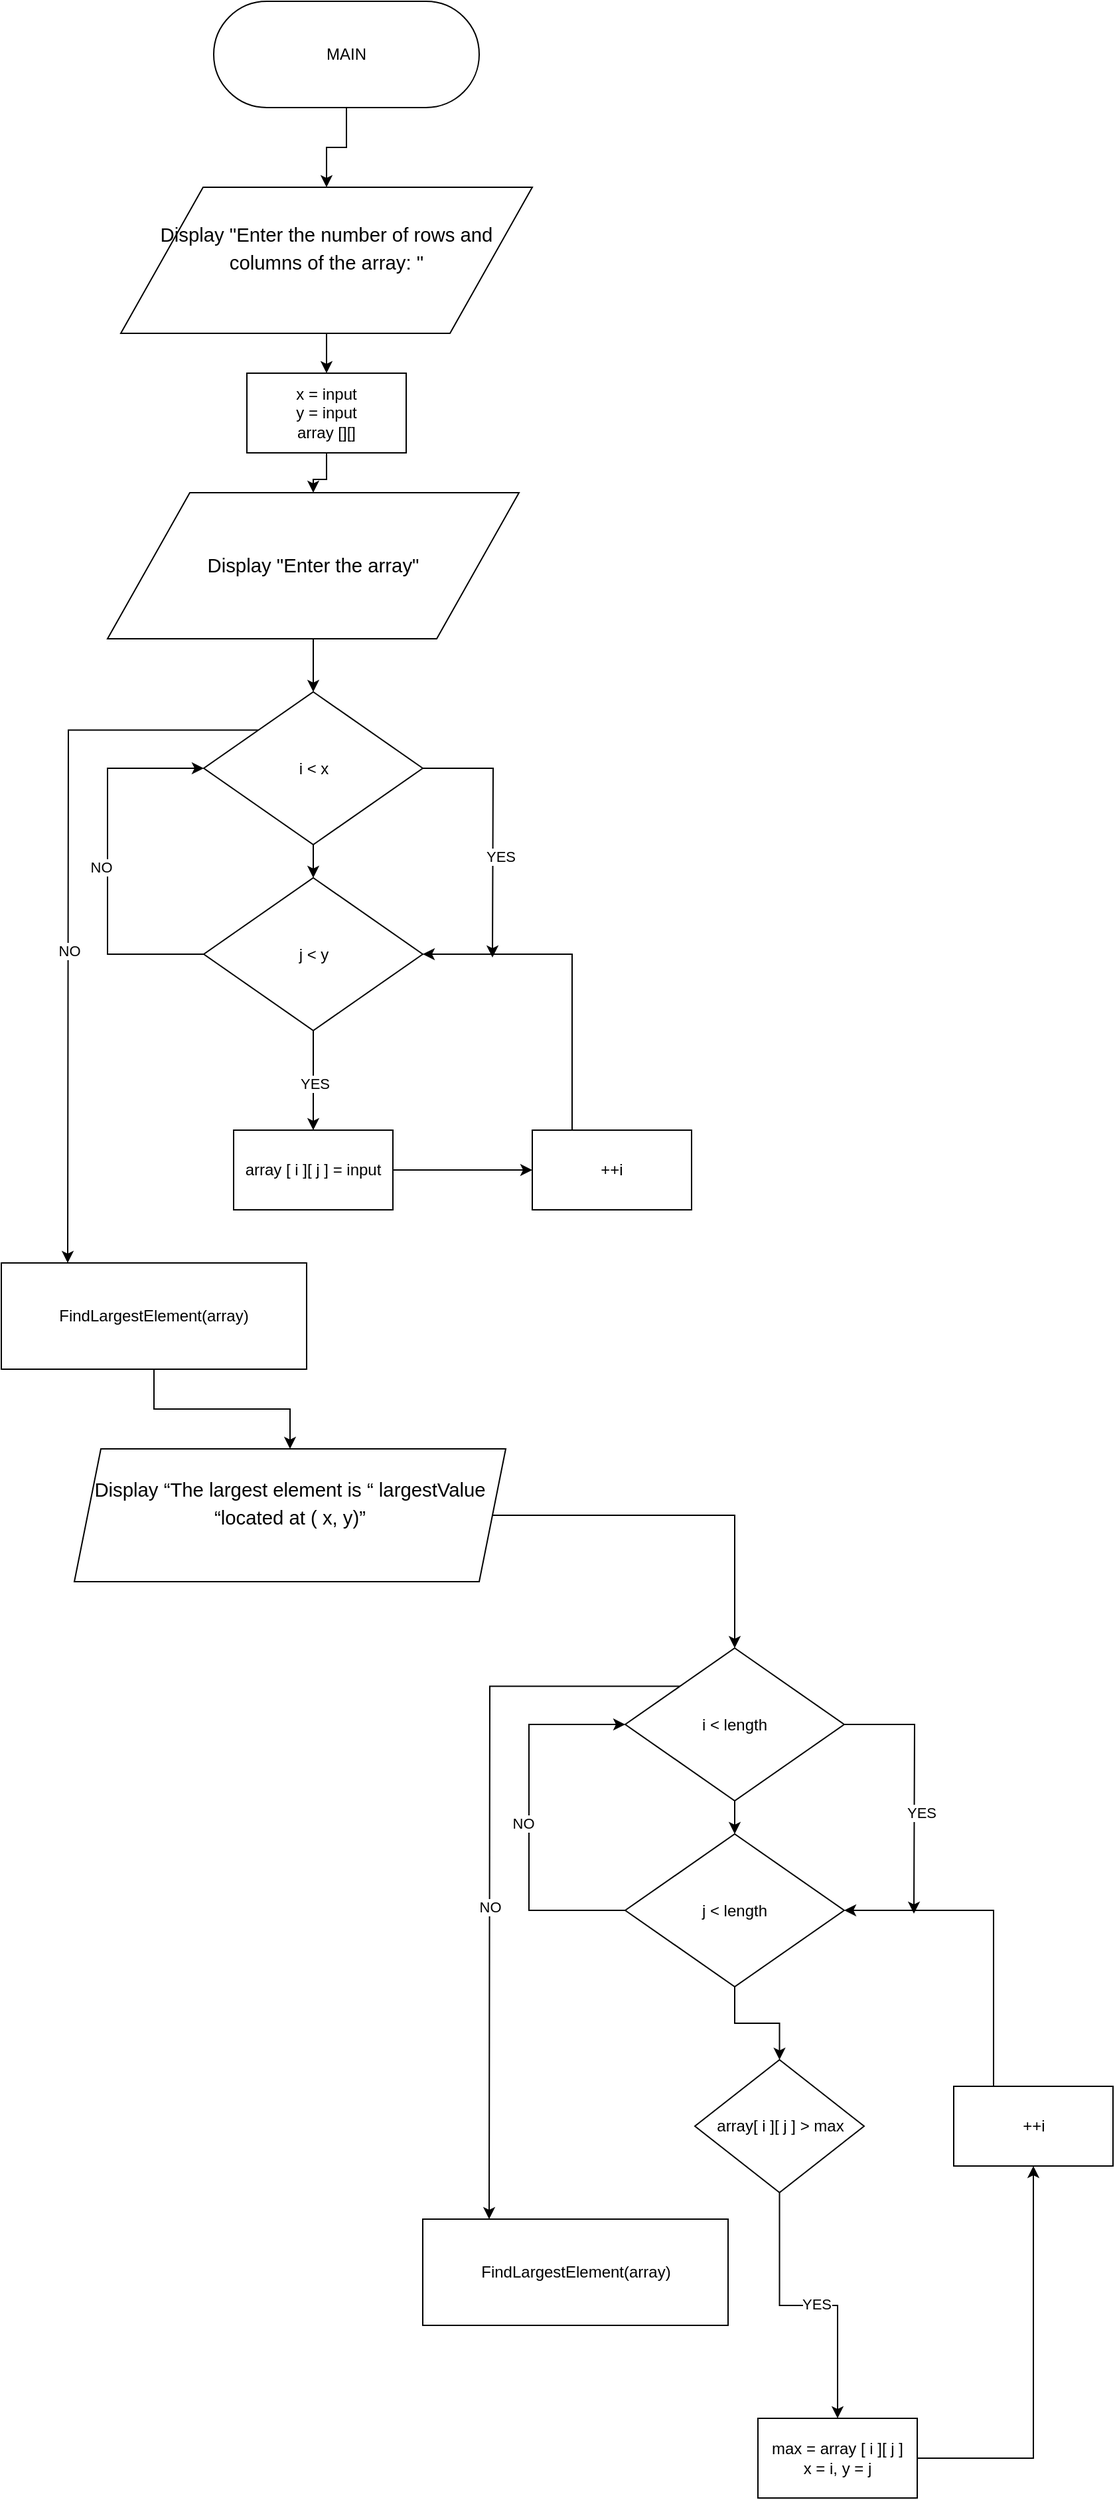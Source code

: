 <mxfile version="25.0.3">
  <diagram name="Page-1" id="nWav0FxMljMIpkVPyXGa">
    <mxGraphModel dx="1005" dy="853" grid="1" gridSize="10" guides="1" tooltips="1" connect="1" arrows="1" fold="1" page="1" pageScale="1" pageWidth="850" pageHeight="1100" math="0" shadow="0">
      <root>
        <mxCell id="0" />
        <mxCell id="1" parent="0" />
        <mxCell id="vO2ole6xevDvYpz_UumO-18" value="" style="edgeStyle=orthogonalEdgeStyle;rounded=0;orthogonalLoop=1;jettySize=auto;html=1;" edge="1" parent="1" source="vO2ole6xevDvYpz_UumO-15" target="vO2ole6xevDvYpz_UumO-16">
          <mxGeometry relative="1" as="geometry" />
        </mxCell>
        <mxCell id="vO2ole6xevDvYpz_UumO-15" value="MAIN" style="html=1;dashed=0;whiteSpace=wrap;shape=mxgraph.dfd.start" vertex="1" parent="1">
          <mxGeometry x="240" y="100" width="200" height="80" as="geometry" />
        </mxCell>
        <mxCell id="vO2ole6xevDvYpz_UumO-20" value="" style="edgeStyle=orthogonalEdgeStyle;rounded=0;orthogonalLoop=1;jettySize=auto;html=1;" edge="1" parent="1" source="vO2ole6xevDvYpz_UumO-16" target="vO2ole6xevDvYpz_UumO-19">
          <mxGeometry relative="1" as="geometry" />
        </mxCell>
        <mxCell id="vO2ole6xevDvYpz_UumO-16" value="&lt;span id=&quot;docs-internal-guid-143ecfe1-7fff-35a1-d5c2-43c6f7c5462f&quot;&gt;&lt;p style=&quot;line-height:1.38;margin-top:0pt;margin-bottom:0pt;&quot; dir=&quot;ltr&quot;&gt;&lt;span style=&quot;font-size: 11pt; font-family: Arial, sans-serif; background-color: transparent; font-variant-numeric: normal; font-variant-east-asian: normal; font-variant-alternates: normal; font-variant-position: normal; font-variant-emoji: normal; vertical-align: baseline; white-space-collapse: preserve;&quot;&gt;Display &quot;Enter the number of rows and columns of the array: &quot;&lt;/span&gt;&lt;/p&gt;&lt;div&gt;&lt;span style=&quot;font-size: 11pt; font-family: Arial, sans-serif; background-color: transparent; font-variant-numeric: normal; font-variant-east-asian: normal; font-variant-alternates: normal; font-variant-position: normal; font-variant-emoji: normal; vertical-align: baseline; white-space-collapse: preserve;&quot;&gt;&lt;br&gt;&lt;/span&gt;&lt;/div&gt;&lt;/span&gt;" style="shape=parallelogram;perimeter=parallelogramPerimeter;whiteSpace=wrap;html=1;dashed=0;" vertex="1" parent="1">
          <mxGeometry x="170" y="240" width="310" height="110" as="geometry" />
        </mxCell>
        <mxCell id="vO2ole6xevDvYpz_UumO-22" value="" style="edgeStyle=orthogonalEdgeStyle;rounded=0;orthogonalLoop=1;jettySize=auto;html=1;" edge="1" parent="1" source="vO2ole6xevDvYpz_UumO-19" target="vO2ole6xevDvYpz_UumO-21">
          <mxGeometry relative="1" as="geometry" />
        </mxCell>
        <mxCell id="vO2ole6xevDvYpz_UumO-19" value="x = input&lt;div&gt;y = input&lt;/div&gt;&lt;div&gt;array [][]&lt;/div&gt;" style="whiteSpace=wrap;html=1;dashed=0;" vertex="1" parent="1">
          <mxGeometry x="265" y="380" width="120" height="60" as="geometry" />
        </mxCell>
        <mxCell id="vO2ole6xevDvYpz_UumO-26" value="" style="edgeStyle=orthogonalEdgeStyle;rounded=0;orthogonalLoop=1;jettySize=auto;html=1;" edge="1" parent="1" source="vO2ole6xevDvYpz_UumO-21" target="vO2ole6xevDvYpz_UumO-25">
          <mxGeometry relative="1" as="geometry" />
        </mxCell>
        <mxCell id="vO2ole6xevDvYpz_UumO-21" value="&lt;span id=&quot;docs-internal-guid-143ecfe1-7fff-35a1-d5c2-43c6f7c5462f&quot;&gt;&lt;p style=&quot;line-height:1.38;margin-top:0pt;margin-bottom:0pt;&quot; dir=&quot;ltr&quot;&gt;&lt;span style=&quot;font-size: 11pt; font-family: Arial, sans-serif; background-color: transparent; font-variant-numeric: normal; font-variant-east-asian: normal; font-variant-alternates: normal; font-variant-position: normal; font-variant-emoji: normal; vertical-align: baseline; white-space-collapse: preserve;&quot;&gt;Display &quot;Enter the array&quot;&lt;/span&gt;&lt;/p&gt;&lt;/span&gt;" style="shape=parallelogram;perimeter=parallelogramPerimeter;whiteSpace=wrap;html=1;dashed=0;" vertex="1" parent="1">
          <mxGeometry x="160" y="470" width="310" height="110" as="geometry" />
        </mxCell>
        <mxCell id="vO2ole6xevDvYpz_UumO-28" value="" style="edgeStyle=orthogonalEdgeStyle;rounded=0;orthogonalLoop=1;jettySize=auto;html=1;" edge="1" parent="1" source="vO2ole6xevDvYpz_UumO-25" target="vO2ole6xevDvYpz_UumO-27">
          <mxGeometry relative="1" as="geometry" />
        </mxCell>
        <mxCell id="vO2ole6xevDvYpz_UumO-41" style="edgeStyle=orthogonalEdgeStyle;rounded=0;orthogonalLoop=1;jettySize=auto;html=1;exitX=1;exitY=0.5;exitDx=0;exitDy=0;" edge="1" parent="1" source="vO2ole6xevDvYpz_UumO-25">
          <mxGeometry relative="1" as="geometry">
            <mxPoint x="450" y="820" as="targetPoint" />
          </mxGeometry>
        </mxCell>
        <mxCell id="vO2ole6xevDvYpz_UumO-42" value="YES" style="edgeLabel;html=1;align=center;verticalAlign=middle;resizable=0;points=[];" vertex="1" connectable="0" parent="vO2ole6xevDvYpz_UumO-41">
          <mxGeometry x="0.222" y="5" relative="1" as="geometry">
            <mxPoint as="offset" />
          </mxGeometry>
        </mxCell>
        <mxCell id="vO2ole6xevDvYpz_UumO-43" style="edgeStyle=orthogonalEdgeStyle;rounded=0;orthogonalLoop=1;jettySize=auto;html=1;exitX=0;exitY=0;exitDx=0;exitDy=0;" edge="1" parent="1" source="vO2ole6xevDvYpz_UumO-25">
          <mxGeometry relative="1" as="geometry">
            <mxPoint x="130" y="1050" as="targetPoint" />
          </mxGeometry>
        </mxCell>
        <mxCell id="vO2ole6xevDvYpz_UumO-44" value="NO" style="edgeLabel;html=1;align=center;verticalAlign=middle;resizable=0;points=[];" vertex="1" connectable="0" parent="vO2ole6xevDvYpz_UumO-43">
          <mxGeometry x="0.136" relative="1" as="geometry">
            <mxPoint as="offset" />
          </mxGeometry>
        </mxCell>
        <mxCell id="vO2ole6xevDvYpz_UumO-25" value="i &amp;lt; x" style="rhombus;whiteSpace=wrap;html=1;dashed=0;" vertex="1" parent="1">
          <mxGeometry x="232.5" y="620" width="165" height="115" as="geometry" />
        </mxCell>
        <mxCell id="vO2ole6xevDvYpz_UumO-30" value="" style="edgeStyle=orthogonalEdgeStyle;rounded=0;orthogonalLoop=1;jettySize=auto;html=1;" edge="1" parent="1" source="vO2ole6xevDvYpz_UumO-27" target="vO2ole6xevDvYpz_UumO-29">
          <mxGeometry relative="1" as="geometry" />
        </mxCell>
        <mxCell id="vO2ole6xevDvYpz_UumO-37" value="YES" style="edgeLabel;html=1;align=center;verticalAlign=middle;resizable=0;points=[];" vertex="1" connectable="0" parent="vO2ole6xevDvYpz_UumO-30">
          <mxGeometry x="0.051" y="1" relative="1" as="geometry">
            <mxPoint as="offset" />
          </mxGeometry>
        </mxCell>
        <mxCell id="vO2ole6xevDvYpz_UumO-38" style="edgeStyle=orthogonalEdgeStyle;rounded=0;orthogonalLoop=1;jettySize=auto;html=1;exitX=0;exitY=0.5;exitDx=0;exitDy=0;entryX=0;entryY=0.5;entryDx=0;entryDy=0;" edge="1" parent="1" source="vO2ole6xevDvYpz_UumO-27" target="vO2ole6xevDvYpz_UumO-25">
          <mxGeometry relative="1" as="geometry">
            <Array as="points">
              <mxPoint x="160" y="817" />
              <mxPoint x="160" y="677" />
            </Array>
          </mxGeometry>
        </mxCell>
        <mxCell id="vO2ole6xevDvYpz_UumO-39" value="NO" style="edgeLabel;html=1;align=center;verticalAlign=middle;resizable=0;points=[];" vertex="1" connectable="0" parent="vO2ole6xevDvYpz_UumO-38">
          <mxGeometry x="-0.027" y="5" relative="1" as="geometry">
            <mxPoint as="offset" />
          </mxGeometry>
        </mxCell>
        <mxCell id="vO2ole6xevDvYpz_UumO-27" value="j &amp;lt; y" style="rhombus;whiteSpace=wrap;html=1;dashed=0;" vertex="1" parent="1">
          <mxGeometry x="232.5" y="760" width="165" height="115" as="geometry" />
        </mxCell>
        <mxCell id="vO2ole6xevDvYpz_UumO-34" value="" style="edgeStyle=orthogonalEdgeStyle;rounded=0;orthogonalLoop=1;jettySize=auto;html=1;" edge="1" parent="1" source="vO2ole6xevDvYpz_UumO-29" target="vO2ole6xevDvYpz_UumO-33">
          <mxGeometry relative="1" as="geometry" />
        </mxCell>
        <mxCell id="vO2ole6xevDvYpz_UumO-29" value="array [ i ][ j ] = input" style="whiteSpace=wrap;html=1;dashed=0;" vertex="1" parent="1">
          <mxGeometry x="255" y="950" width="120" height="60" as="geometry" />
        </mxCell>
        <mxCell id="vO2ole6xevDvYpz_UumO-35" style="edgeStyle=orthogonalEdgeStyle;rounded=0;orthogonalLoop=1;jettySize=auto;html=1;exitX=0.25;exitY=0;exitDx=0;exitDy=0;entryX=1;entryY=0.5;entryDx=0;entryDy=0;" edge="1" parent="1" source="vO2ole6xevDvYpz_UumO-33" target="vO2ole6xevDvYpz_UumO-27">
          <mxGeometry relative="1" as="geometry" />
        </mxCell>
        <mxCell id="vO2ole6xevDvYpz_UumO-33" value="++i" style="whiteSpace=wrap;html=1;dashed=0;" vertex="1" parent="1">
          <mxGeometry x="480" y="950" width="120" height="60" as="geometry" />
        </mxCell>
        <mxCell id="vO2ole6xevDvYpz_UumO-47" value="" style="edgeStyle=orthogonalEdgeStyle;rounded=0;orthogonalLoop=1;jettySize=auto;html=1;" edge="1" parent="1" source="vO2ole6xevDvYpz_UumO-45" target="vO2ole6xevDvYpz_UumO-46">
          <mxGeometry relative="1" as="geometry" />
        </mxCell>
        <mxCell id="vO2ole6xevDvYpz_UumO-45" value="FindLargestElement(array)" style="html=1;dashed=0;whiteSpace=wrap;" vertex="1" parent="1">
          <mxGeometry x="80" y="1050" width="230" height="80" as="geometry" />
        </mxCell>
        <mxCell id="vO2ole6xevDvYpz_UumO-92" style="edgeStyle=orthogonalEdgeStyle;rounded=0;orthogonalLoop=1;jettySize=auto;html=1;exitX=1;exitY=0.5;exitDx=0;exitDy=0;entryX=0.5;entryY=0;entryDx=0;entryDy=0;" edge="1" parent="1" source="vO2ole6xevDvYpz_UumO-46" target="vO2ole6xevDvYpz_UumO-81">
          <mxGeometry relative="1" as="geometry" />
        </mxCell>
        <mxCell id="vO2ole6xevDvYpz_UumO-46" value="&lt;span id=&quot;docs-internal-guid-f259a05c-7fff-70e2-516a-01ee2dd16dad&quot;&gt;&lt;p style=&quot;line-height:1.38;margin-top:0pt;margin-bottom:0pt;&quot; dir=&quot;ltr&quot;&gt;&lt;span style=&quot;font-size: 11pt; font-family: Arial, sans-serif; background-color: transparent; font-variant-numeric: normal; font-variant-east-asian: normal; font-variant-alternates: normal; font-variant-position: normal; font-variant-emoji: normal; vertical-align: baseline; white-space-collapse: preserve;&quot;&gt;Display “The largest element is “ largestValue “located at ( x, y)”&lt;/span&gt;&lt;/p&gt;&lt;div&gt;&lt;span style=&quot;font-size: 11pt; font-family: Arial, sans-serif; background-color: transparent; font-variant-numeric: normal; font-variant-east-asian: normal; font-variant-alternates: normal; font-variant-position: normal; font-variant-emoji: normal; vertical-align: baseline; white-space-collapse: preserve;&quot;&gt;&lt;br&gt;&lt;/span&gt;&lt;/div&gt;&lt;/span&gt;" style="shape=parallelogram;perimeter=parallelogramPerimeter;whiteSpace=wrap;html=1;fixedSize=1;dashed=0;" vertex="1" parent="1">
          <mxGeometry x="135" y="1190" width="325" height="100" as="geometry" />
        </mxCell>
        <mxCell id="vO2ole6xevDvYpz_UumO-76" value="" style="edgeStyle=orthogonalEdgeStyle;rounded=0;orthogonalLoop=1;jettySize=auto;html=1;" edge="1" parent="1" source="vO2ole6xevDvYpz_UumO-81" target="vO2ole6xevDvYpz_UumO-86">
          <mxGeometry relative="1" as="geometry" />
        </mxCell>
        <mxCell id="vO2ole6xevDvYpz_UumO-77" style="edgeStyle=orthogonalEdgeStyle;rounded=0;orthogonalLoop=1;jettySize=auto;html=1;exitX=1;exitY=0.5;exitDx=0;exitDy=0;" edge="1" parent="1" source="vO2ole6xevDvYpz_UumO-81">
          <mxGeometry relative="1" as="geometry">
            <mxPoint x="767.5" y="1540" as="targetPoint" />
          </mxGeometry>
        </mxCell>
        <mxCell id="vO2ole6xevDvYpz_UumO-78" value="YES" style="edgeLabel;html=1;align=center;verticalAlign=middle;resizable=0;points=[];" vertex="1" connectable="0" parent="vO2ole6xevDvYpz_UumO-77">
          <mxGeometry x="0.222" y="5" relative="1" as="geometry">
            <mxPoint as="offset" />
          </mxGeometry>
        </mxCell>
        <mxCell id="vO2ole6xevDvYpz_UumO-79" style="edgeStyle=orthogonalEdgeStyle;rounded=0;orthogonalLoop=1;jettySize=auto;html=1;exitX=0;exitY=0;exitDx=0;exitDy=0;" edge="1" parent="1" source="vO2ole6xevDvYpz_UumO-81">
          <mxGeometry relative="1" as="geometry">
            <mxPoint x="447.5" y="1770" as="targetPoint" />
          </mxGeometry>
        </mxCell>
        <mxCell id="vO2ole6xevDvYpz_UumO-80" value="NO" style="edgeLabel;html=1;align=center;verticalAlign=middle;resizable=0;points=[];" vertex="1" connectable="0" parent="vO2ole6xevDvYpz_UumO-79">
          <mxGeometry x="0.136" relative="1" as="geometry">
            <mxPoint as="offset" />
          </mxGeometry>
        </mxCell>
        <mxCell id="vO2ole6xevDvYpz_UumO-81" value="i &amp;lt; length" style="rhombus;whiteSpace=wrap;html=1;dashed=0;" vertex="1" parent="1">
          <mxGeometry x="550" y="1340" width="165" height="115" as="geometry" />
        </mxCell>
        <mxCell id="vO2ole6xevDvYpz_UumO-82" value="" style="edgeStyle=orthogonalEdgeStyle;rounded=0;orthogonalLoop=1;jettySize=auto;html=1;" edge="1" parent="1" source="vO2ole6xevDvYpz_UumO-93" target="vO2ole6xevDvYpz_UumO-88">
          <mxGeometry relative="1" as="geometry" />
        </mxCell>
        <mxCell id="vO2ole6xevDvYpz_UumO-83" value="YES" style="edgeLabel;html=1;align=center;verticalAlign=middle;resizable=0;points=[];" vertex="1" connectable="0" parent="vO2ole6xevDvYpz_UumO-82">
          <mxGeometry x="0.051" y="1" relative="1" as="geometry">
            <mxPoint as="offset" />
          </mxGeometry>
        </mxCell>
        <mxCell id="vO2ole6xevDvYpz_UumO-84" style="edgeStyle=orthogonalEdgeStyle;rounded=0;orthogonalLoop=1;jettySize=auto;html=1;exitX=0;exitY=0.5;exitDx=0;exitDy=0;entryX=0;entryY=0.5;entryDx=0;entryDy=0;" edge="1" parent="1" source="vO2ole6xevDvYpz_UumO-86" target="vO2ole6xevDvYpz_UumO-81">
          <mxGeometry relative="1" as="geometry">
            <Array as="points">
              <mxPoint x="477.5" y="1537" />
              <mxPoint x="477.5" y="1397" />
            </Array>
          </mxGeometry>
        </mxCell>
        <mxCell id="vO2ole6xevDvYpz_UumO-85" value="NO" style="edgeLabel;html=1;align=center;verticalAlign=middle;resizable=0;points=[];" vertex="1" connectable="0" parent="vO2ole6xevDvYpz_UumO-84">
          <mxGeometry x="-0.027" y="5" relative="1" as="geometry">
            <mxPoint as="offset" />
          </mxGeometry>
        </mxCell>
        <mxCell id="vO2ole6xevDvYpz_UumO-86" value="j &amp;lt; length" style="rhombus;whiteSpace=wrap;html=1;dashed=0;" vertex="1" parent="1">
          <mxGeometry x="550" y="1480" width="165" height="115" as="geometry" />
        </mxCell>
        <mxCell id="vO2ole6xevDvYpz_UumO-87" value="" style="edgeStyle=orthogonalEdgeStyle;rounded=0;orthogonalLoop=1;jettySize=auto;html=1;" edge="1" parent="1" source="vO2ole6xevDvYpz_UumO-88" target="vO2ole6xevDvYpz_UumO-90">
          <mxGeometry relative="1" as="geometry" />
        </mxCell>
        <mxCell id="vO2ole6xevDvYpz_UumO-88" value="max = array [ i ][ j ]&lt;div&gt;x = i, y = j&lt;/div&gt;" style="whiteSpace=wrap;html=1;dashed=0;" vertex="1" parent="1">
          <mxGeometry x="650" y="1920" width="120" height="60" as="geometry" />
        </mxCell>
        <mxCell id="vO2ole6xevDvYpz_UumO-89" style="edgeStyle=orthogonalEdgeStyle;rounded=0;orthogonalLoop=1;jettySize=auto;html=1;exitX=0.25;exitY=0;exitDx=0;exitDy=0;entryX=1;entryY=0.5;entryDx=0;entryDy=0;" edge="1" parent="1" source="vO2ole6xevDvYpz_UumO-90" target="vO2ole6xevDvYpz_UumO-86">
          <mxGeometry relative="1" as="geometry" />
        </mxCell>
        <mxCell id="vO2ole6xevDvYpz_UumO-90" value="++i" style="whiteSpace=wrap;html=1;dashed=0;" vertex="1" parent="1">
          <mxGeometry x="797.5" y="1670" width="120" height="60" as="geometry" />
        </mxCell>
        <mxCell id="vO2ole6xevDvYpz_UumO-91" value="FindLargestElement(array)" style="html=1;dashed=0;whiteSpace=wrap;" vertex="1" parent="1">
          <mxGeometry x="397.5" y="1770" width="230" height="80" as="geometry" />
        </mxCell>
        <mxCell id="vO2ole6xevDvYpz_UumO-94" value="" style="edgeStyle=orthogonalEdgeStyle;rounded=0;orthogonalLoop=1;jettySize=auto;html=1;" edge="1" parent="1" source="vO2ole6xevDvYpz_UumO-86" target="vO2ole6xevDvYpz_UumO-93">
          <mxGeometry relative="1" as="geometry">
            <mxPoint x="633" y="1595" as="sourcePoint" />
            <mxPoint x="710" y="1920" as="targetPoint" />
          </mxGeometry>
        </mxCell>
        <mxCell id="vO2ole6xevDvYpz_UumO-93" value="array[ i ][ j ] &amp;gt; max" style="shape=rhombus;html=1;dashed=0;whiteSpace=wrap;perimeter=rhombusPerimeter;" vertex="1" parent="1">
          <mxGeometry x="602.5" y="1650" width="127.5" height="100" as="geometry" />
        </mxCell>
      </root>
    </mxGraphModel>
  </diagram>
</mxfile>
